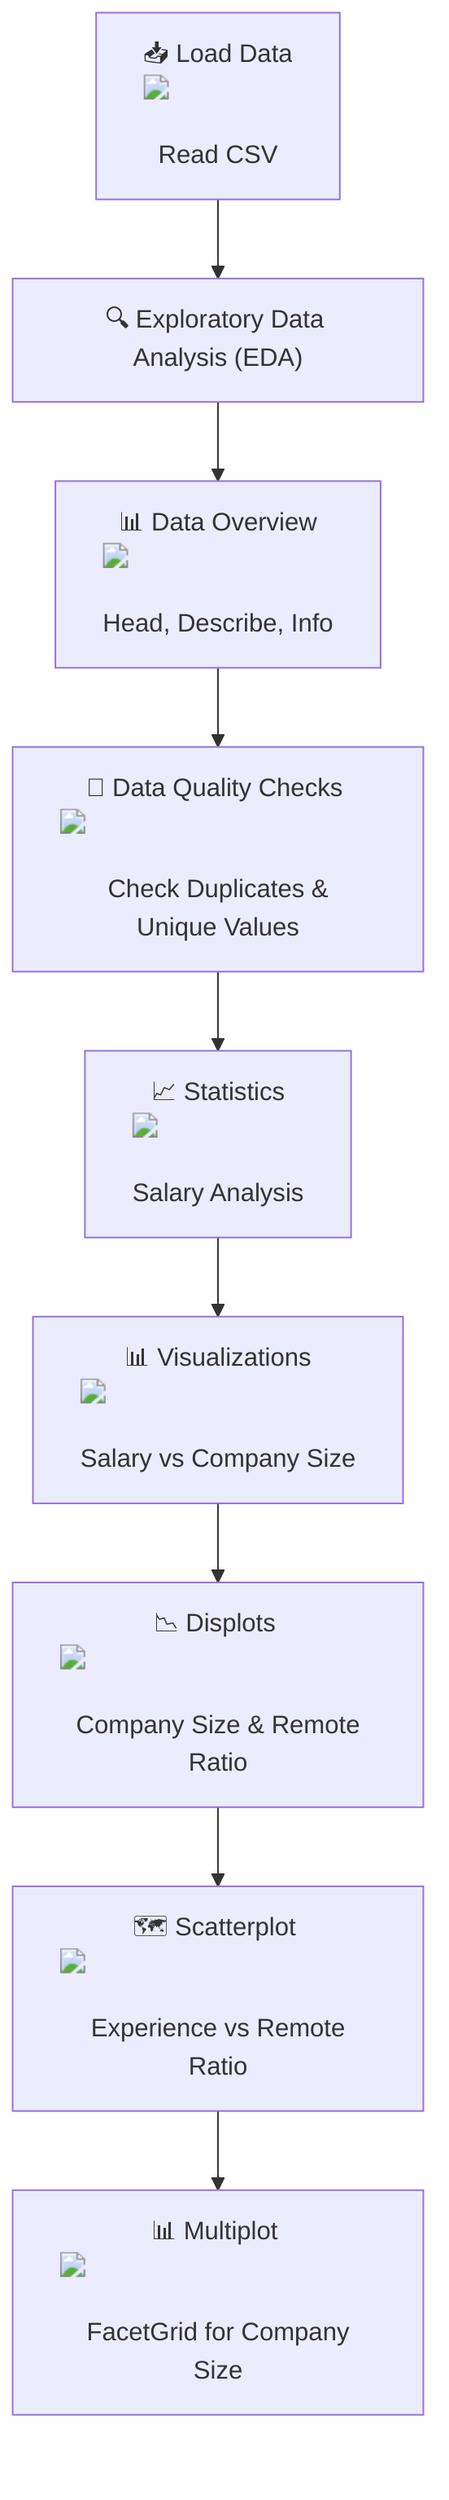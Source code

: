 flowchart TD
    A["📥 Load Data <img src='file.svg' /> <br/> Read CSV"] --> B["🔍 Exploratory Data Analysis (EDA)"]
    B --> C["📊 Data Overview <img src='table.svg' /> <br/> Head, Describe, Info"]
    C --> D["🧩 Data Quality Checks <img src='heatmap_template.svg' /> <br/> Check Duplicates & Unique Values"]
    D --> E["📈 Statistics <img src='barplot_template.svg' /> <br/> Salary Analysis"]
    E --> F["📊 Visualizations <img src='barplot_template.svg' /> <br/> Salary vs Company Size"]
    F --> G["📉 Displots <img src='displot_template.svg' /> <br/> Company Size & Remote Ratio"]
    G --> H["🗺️ Scatterplot <img src='scatter_plot_template.svg' /> <br/> Experience vs Remote Ratio"]
    H --> I["📊 Multiplot <img src='scatter_plot_template.svg' /> <br/> FacetGrid for Company Size"]